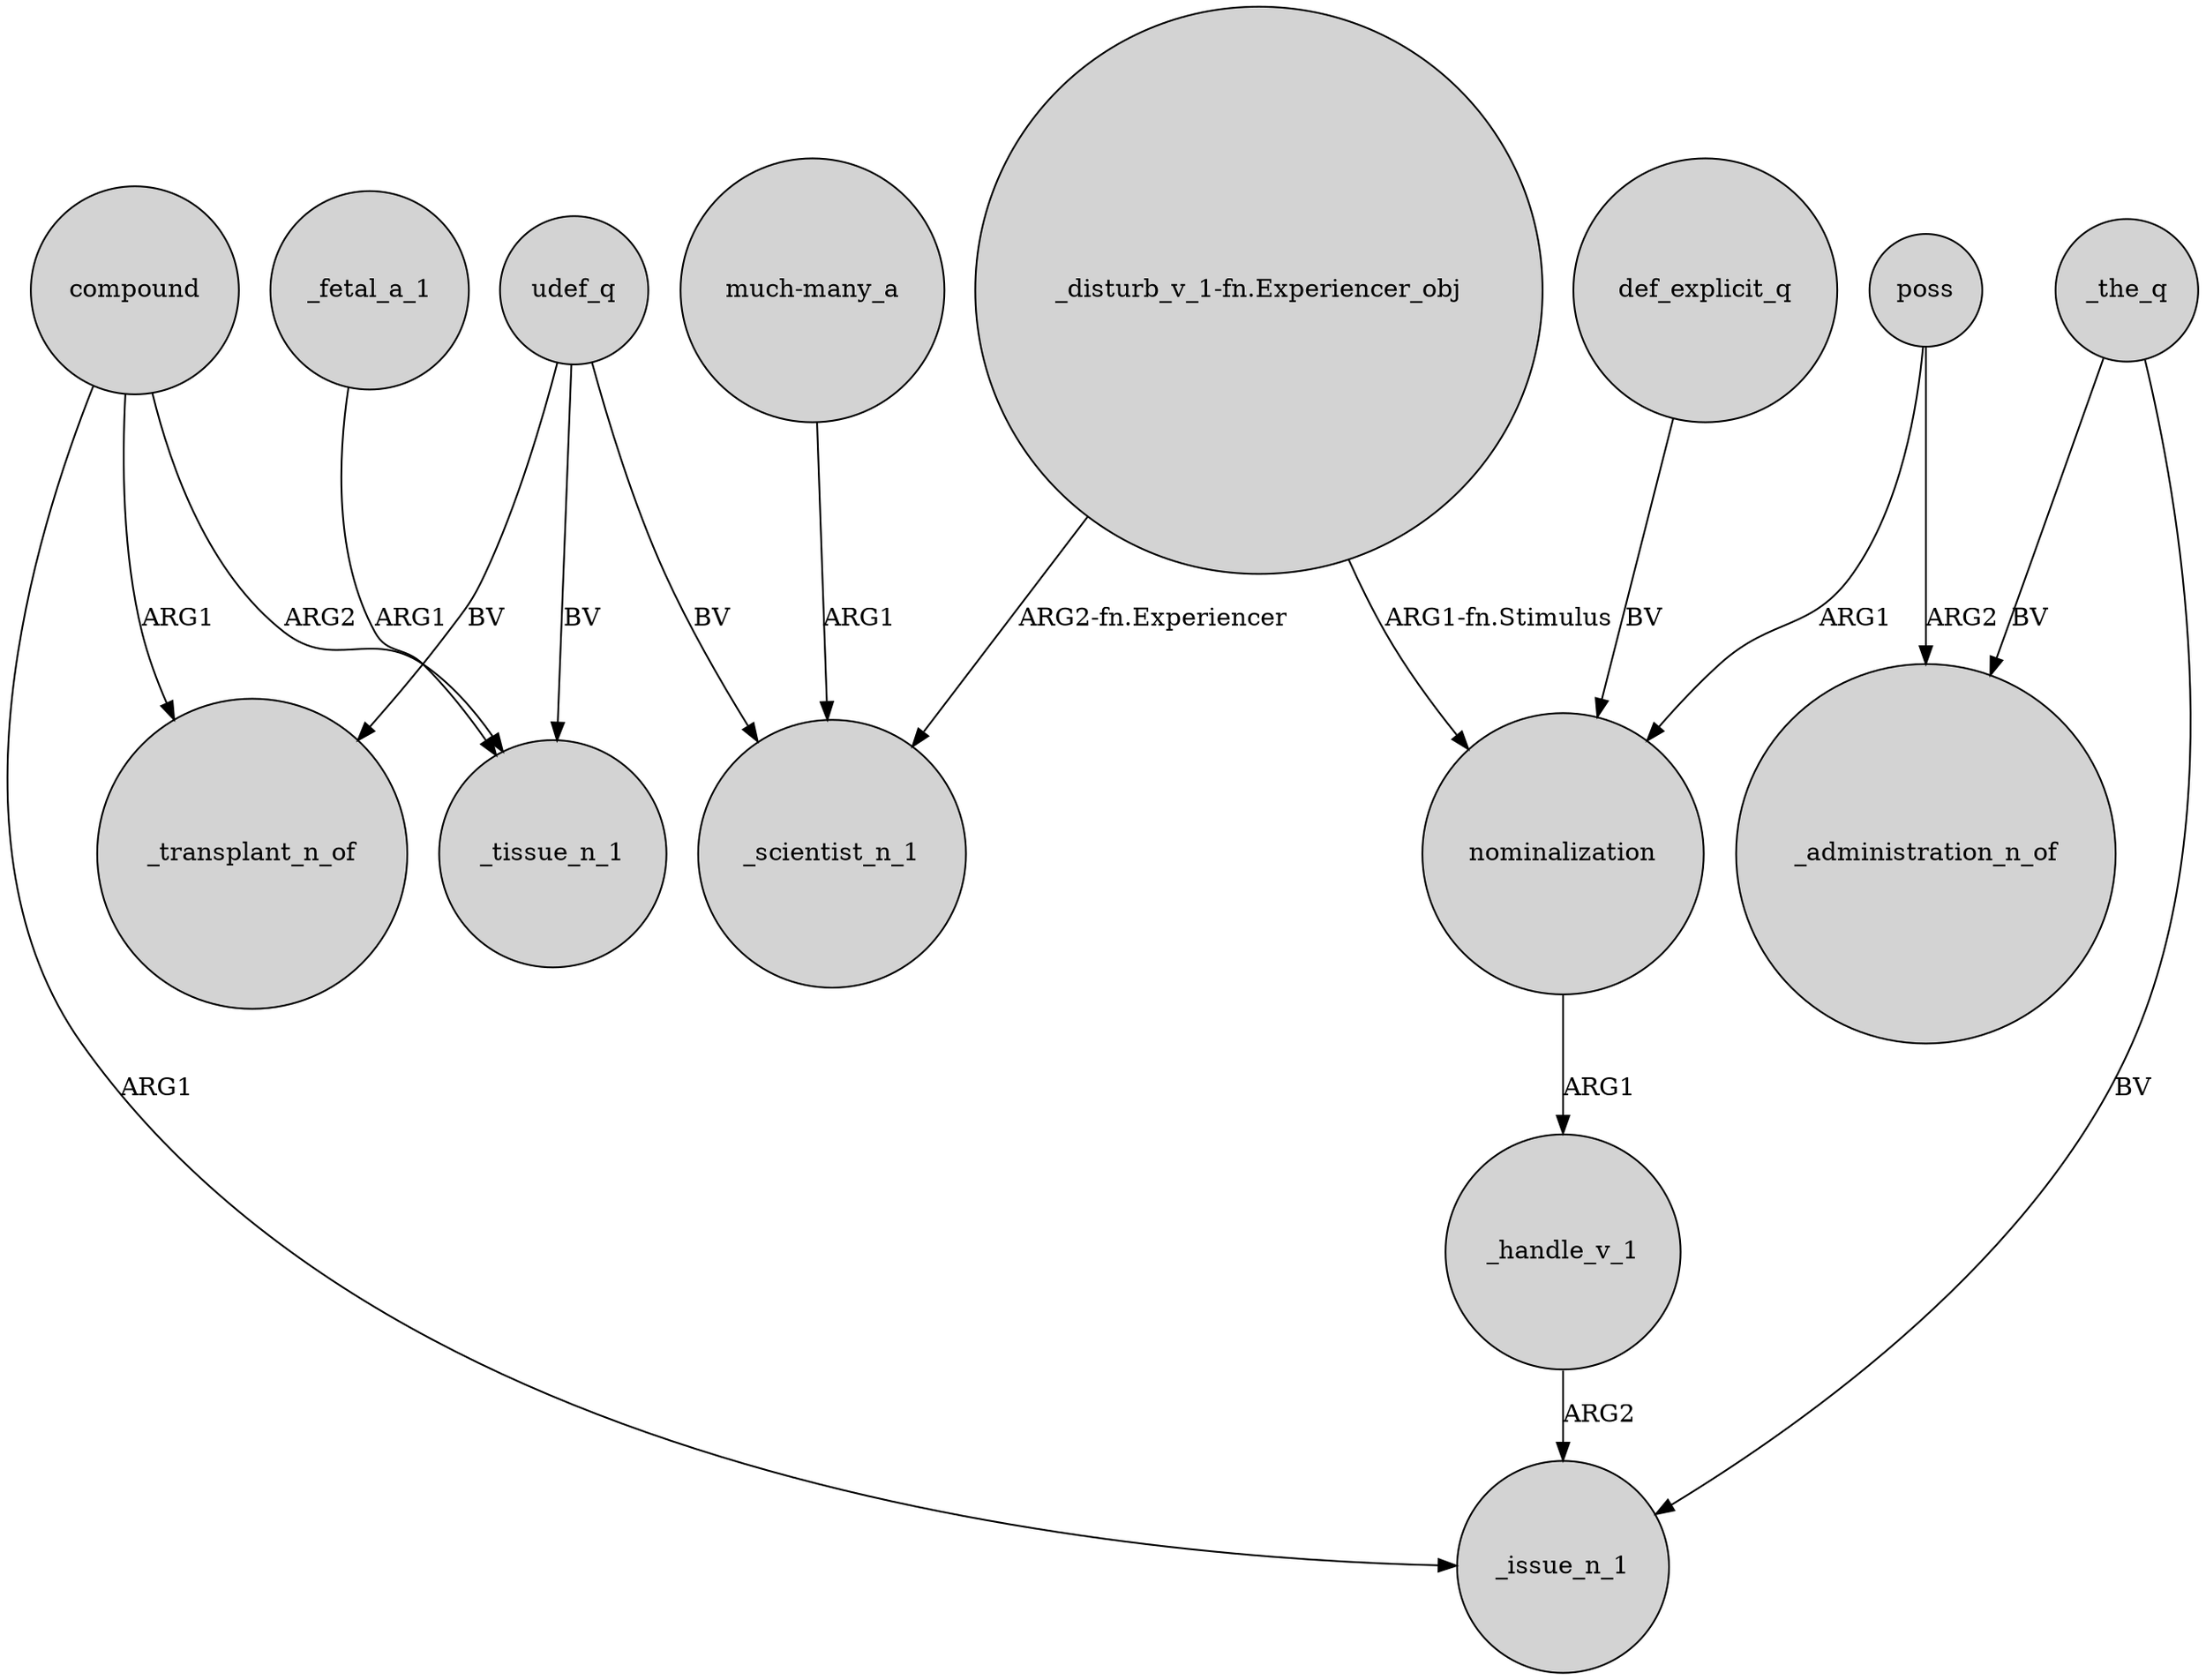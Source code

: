 digraph {
	node [shape=circle style=filled]
	compound -> _transplant_n_of [label=ARG1]
	_fetal_a_1 -> _tissue_n_1 [label=ARG1]
	def_explicit_q -> nominalization [label=BV]
	"_disturb_v_1-fn.Experiencer_obj" -> nominalization [label="ARG1-fn.Stimulus"]
	udef_q -> _scientist_n_1 [label=BV]
	nominalization -> _handle_v_1 [label=ARG1]
	_the_q -> _issue_n_1 [label=BV]
	udef_q -> _transplant_n_of [label=BV]
	_the_q -> _administration_n_of [label=BV]
	udef_q -> _tissue_n_1 [label=BV]
	_handle_v_1 -> _issue_n_1 [label=ARG2]
	poss -> nominalization [label=ARG1]
	"much-many_a" -> _scientist_n_1 [label=ARG1]
	compound -> _issue_n_1 [label=ARG1]
	"_disturb_v_1-fn.Experiencer_obj" -> _scientist_n_1 [label="ARG2-fn.Experiencer"]
	compound -> _tissue_n_1 [label=ARG2]
	poss -> _administration_n_of [label=ARG2]
}
